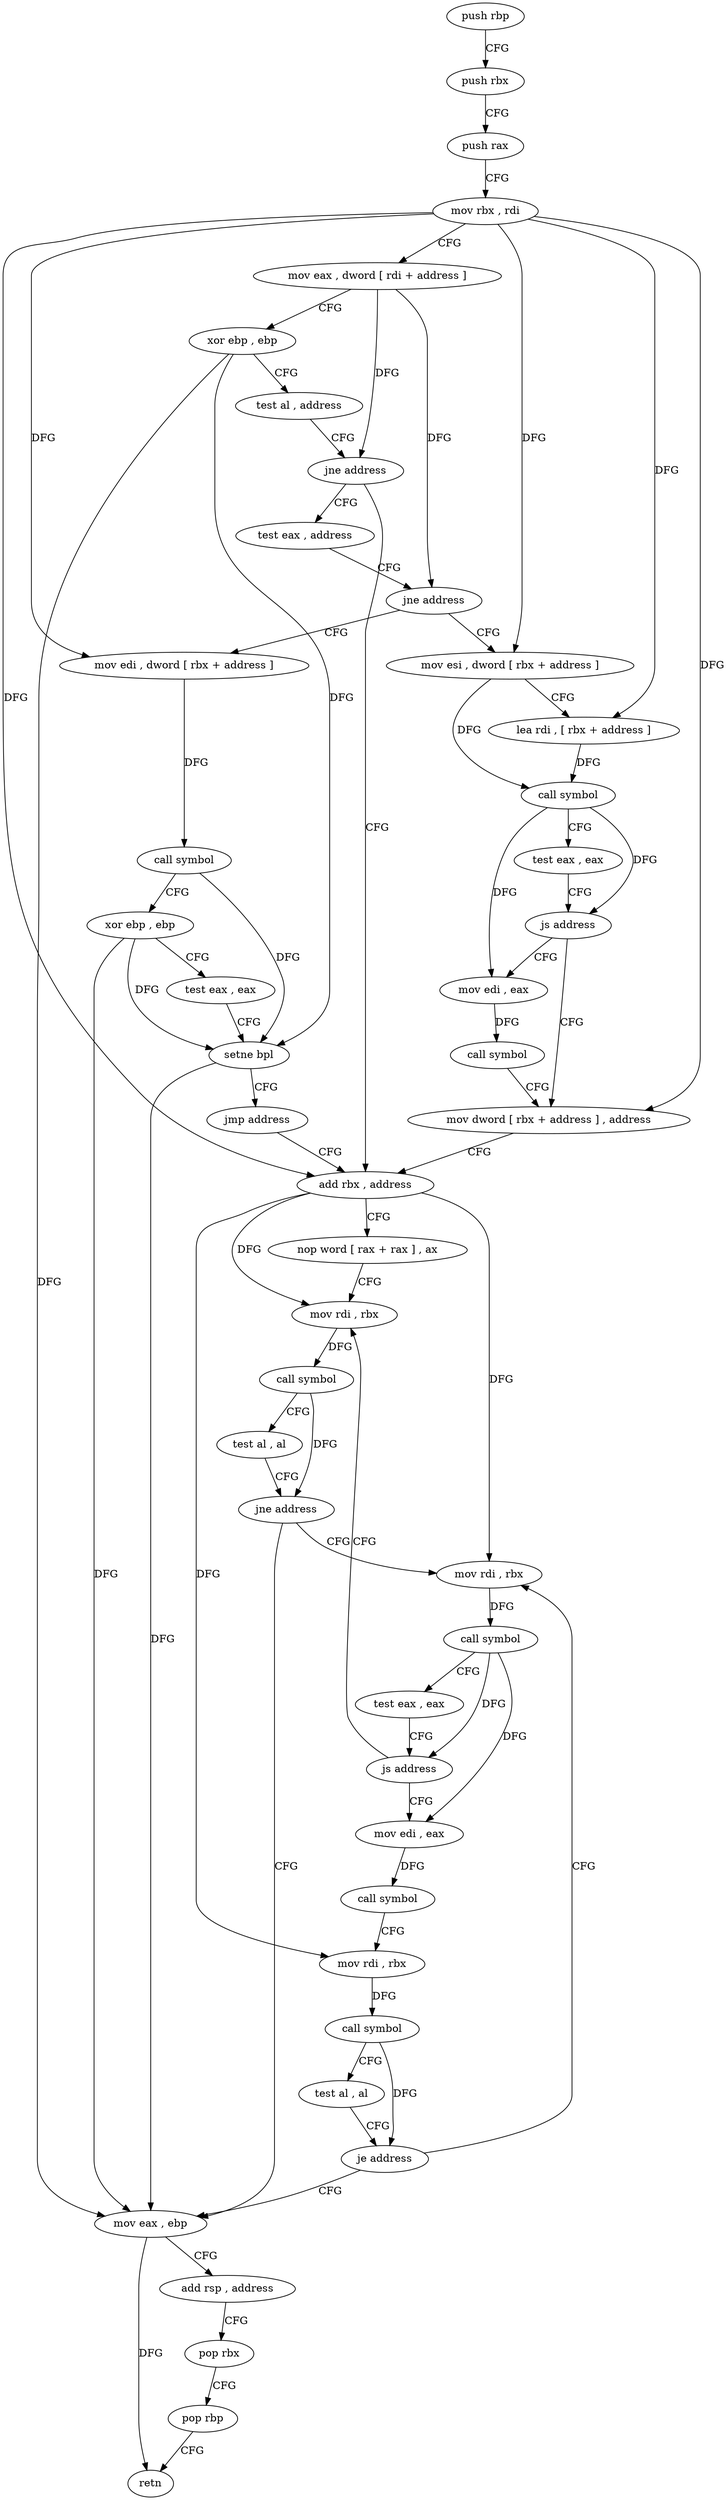 digraph "func" {
"4278784" [label = "push rbp" ]
"4278785" [label = "push rbx" ]
"4278786" [label = "push rax" ]
"4278787" [label = "mov rbx , rdi" ]
"4278790" [label = "mov eax , dword [ rdi + address ]" ]
"4278793" [label = "xor ebp , ebp" ]
"4278795" [label = "test al , address" ]
"4278797" [label = "jne address" ]
"4278854" [label = "add rbx , address" ]
"4278799" [label = "test eax , address" ]
"4278858" [label = "nop word [ rax + rax ] , ax" ]
"4278864" [label = "mov rdi , rbx" ]
"4278804" [label = "jne address" ]
"4278824" [label = "mov esi , dword [ rbx + address ]" ]
"4278806" [label = "mov edi , dword [ rbx + address ]" ]
"4278907" [label = "mov eax , ebp" ]
"4278909" [label = "add rsp , address" ]
"4278913" [label = "pop rbx" ]
"4278914" [label = "pop rbp" ]
"4278915" [label = "retn" ]
"4278876" [label = "mov rdi , rbx" ]
"4278879" [label = "call symbol" ]
"4278884" [label = "test eax , eax" ]
"4278886" [label = "js address" ]
"4278888" [label = "mov edi , eax" ]
"4278827" [label = "lea rdi , [ rbx + address ]" ]
"4278831" [label = "call symbol" ]
"4278836" [label = "test eax , eax" ]
"4278838" [label = "js address" ]
"4278847" [label = "mov dword [ rbx + address ] , address" ]
"4278840" [label = "mov edi , eax" ]
"4278809" [label = "call symbol" ]
"4278814" [label = "xor ebp , ebp" ]
"4278816" [label = "test eax , eax" ]
"4278818" [label = "setne bpl" ]
"4278822" [label = "jmp address" ]
"4278867" [label = "call symbol" ]
"4278872" [label = "test al , al" ]
"4278874" [label = "jne address" ]
"4278890" [label = "call symbol" ]
"4278895" [label = "mov rdi , rbx" ]
"4278898" [label = "call symbol" ]
"4278903" [label = "test al , al" ]
"4278905" [label = "je address" ]
"4278842" [label = "call symbol" ]
"4278784" -> "4278785" [ label = "CFG" ]
"4278785" -> "4278786" [ label = "CFG" ]
"4278786" -> "4278787" [ label = "CFG" ]
"4278787" -> "4278790" [ label = "CFG" ]
"4278787" -> "4278854" [ label = "DFG" ]
"4278787" -> "4278824" [ label = "DFG" ]
"4278787" -> "4278827" [ label = "DFG" ]
"4278787" -> "4278806" [ label = "DFG" ]
"4278787" -> "4278847" [ label = "DFG" ]
"4278790" -> "4278793" [ label = "CFG" ]
"4278790" -> "4278797" [ label = "DFG" ]
"4278790" -> "4278804" [ label = "DFG" ]
"4278793" -> "4278795" [ label = "CFG" ]
"4278793" -> "4278818" [ label = "DFG" ]
"4278793" -> "4278907" [ label = "DFG" ]
"4278795" -> "4278797" [ label = "CFG" ]
"4278797" -> "4278854" [ label = "CFG" ]
"4278797" -> "4278799" [ label = "CFG" ]
"4278854" -> "4278858" [ label = "CFG" ]
"4278854" -> "4278864" [ label = "DFG" ]
"4278854" -> "4278876" [ label = "DFG" ]
"4278854" -> "4278895" [ label = "DFG" ]
"4278799" -> "4278804" [ label = "CFG" ]
"4278858" -> "4278864" [ label = "CFG" ]
"4278864" -> "4278867" [ label = "DFG" ]
"4278804" -> "4278824" [ label = "CFG" ]
"4278804" -> "4278806" [ label = "CFG" ]
"4278824" -> "4278827" [ label = "CFG" ]
"4278824" -> "4278831" [ label = "DFG" ]
"4278806" -> "4278809" [ label = "DFG" ]
"4278907" -> "4278909" [ label = "CFG" ]
"4278907" -> "4278915" [ label = "DFG" ]
"4278909" -> "4278913" [ label = "CFG" ]
"4278913" -> "4278914" [ label = "CFG" ]
"4278914" -> "4278915" [ label = "CFG" ]
"4278876" -> "4278879" [ label = "DFG" ]
"4278879" -> "4278884" [ label = "CFG" ]
"4278879" -> "4278886" [ label = "DFG" ]
"4278879" -> "4278888" [ label = "DFG" ]
"4278884" -> "4278886" [ label = "CFG" ]
"4278886" -> "4278864" [ label = "CFG" ]
"4278886" -> "4278888" [ label = "CFG" ]
"4278888" -> "4278890" [ label = "DFG" ]
"4278827" -> "4278831" [ label = "DFG" ]
"4278831" -> "4278836" [ label = "CFG" ]
"4278831" -> "4278838" [ label = "DFG" ]
"4278831" -> "4278840" [ label = "DFG" ]
"4278836" -> "4278838" [ label = "CFG" ]
"4278838" -> "4278847" [ label = "CFG" ]
"4278838" -> "4278840" [ label = "CFG" ]
"4278847" -> "4278854" [ label = "CFG" ]
"4278840" -> "4278842" [ label = "DFG" ]
"4278809" -> "4278814" [ label = "CFG" ]
"4278809" -> "4278818" [ label = "DFG" ]
"4278814" -> "4278816" [ label = "CFG" ]
"4278814" -> "4278818" [ label = "DFG" ]
"4278814" -> "4278907" [ label = "DFG" ]
"4278816" -> "4278818" [ label = "CFG" ]
"4278818" -> "4278822" [ label = "CFG" ]
"4278818" -> "4278907" [ label = "DFG" ]
"4278822" -> "4278854" [ label = "CFG" ]
"4278867" -> "4278872" [ label = "CFG" ]
"4278867" -> "4278874" [ label = "DFG" ]
"4278872" -> "4278874" [ label = "CFG" ]
"4278874" -> "4278907" [ label = "CFG" ]
"4278874" -> "4278876" [ label = "CFG" ]
"4278890" -> "4278895" [ label = "CFG" ]
"4278895" -> "4278898" [ label = "DFG" ]
"4278898" -> "4278903" [ label = "CFG" ]
"4278898" -> "4278905" [ label = "DFG" ]
"4278903" -> "4278905" [ label = "CFG" ]
"4278905" -> "4278876" [ label = "CFG" ]
"4278905" -> "4278907" [ label = "CFG" ]
"4278842" -> "4278847" [ label = "CFG" ]
}
